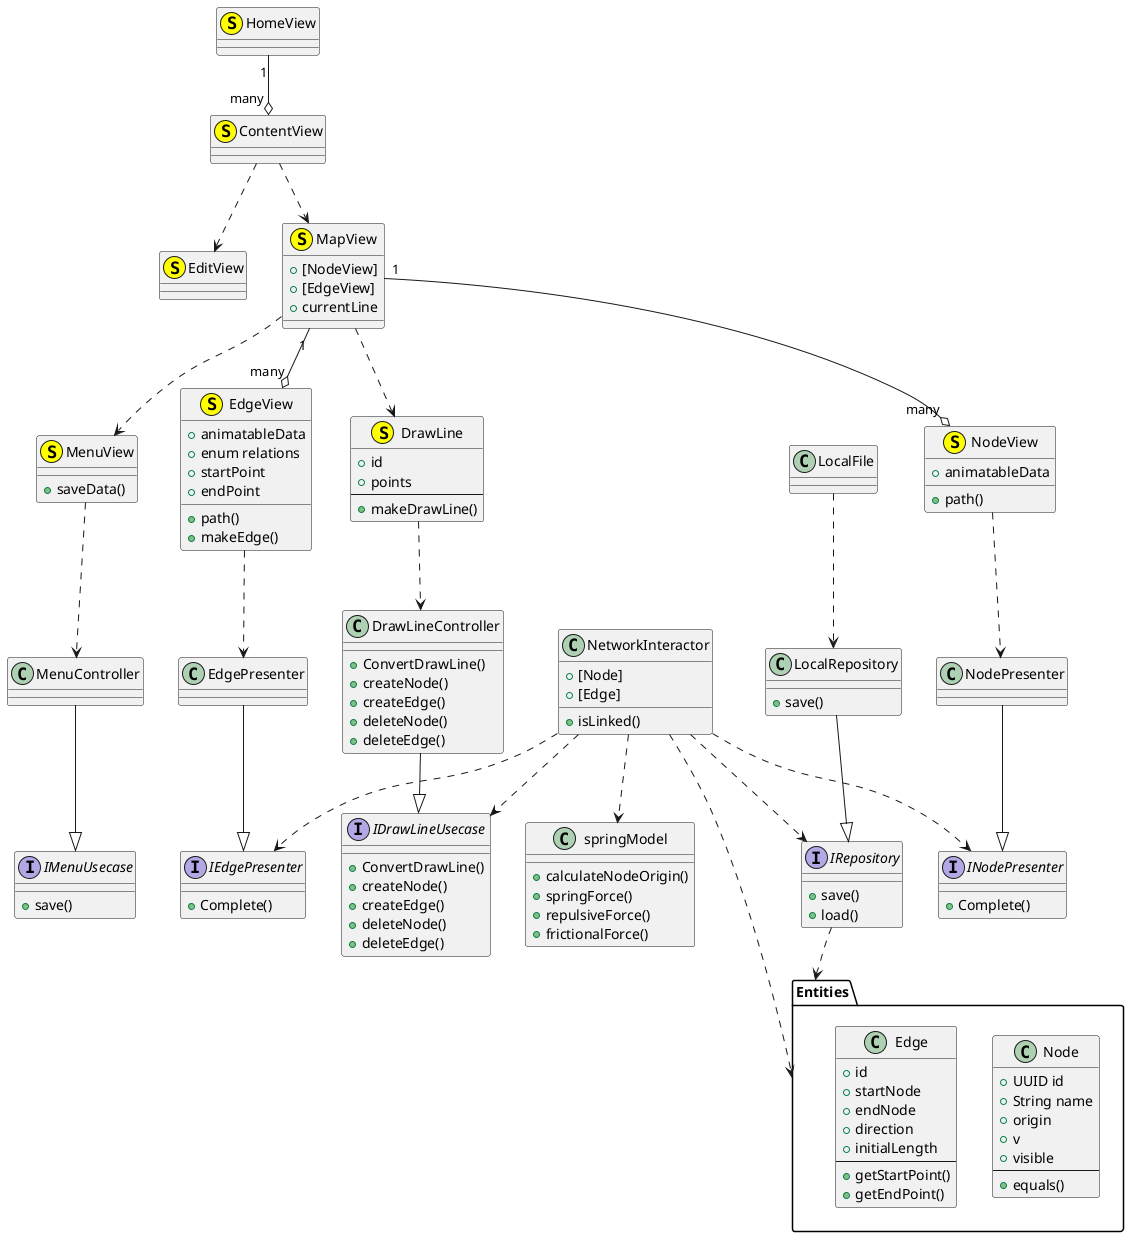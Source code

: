 @startuml

'---------Presentation Layer---------
HomeView "1" --o "many" ContentView
Class HomeView <<S, yellow)>> {

}

ContentView ..> EditView
ContentView ..> MapView
Class ContentView <<S, yellow)>> {

}
Class EditView <<S, yellow)>> {

}

MapView ..> DrawLine
MapView "1" --o "many" NodeView
MapView "1" --o "many" EdgeView
MapView ..> MenuView
DrawLine ..> DrawLineController

Class MapView  <<S, yellow)>> {
    + [NodeView]
    + [EdgeView]
    + currentLine
}
Class DrawLine <<S, yellow)>> {
    + id
    + points
    ---
    + makeDrawLine()
}
Class NodeView <<S, yellow)>>{
    + animatableData
    + path()
}
Class EdgeView <<S, yellow)>>{
    + animatableData
    + enum relations
    + startPoint
    + endPoint
    + path()
    + makeEdge()
}
Class MenuView <<S, yellow)>>{
    + saveData()
}
Class DrawLineController {
    + ConvertDrawLine()
    + createNode()
    + createEdge()
    + deleteNode()
    + deleteEdge()
}

NodeView ..> NodePresenter
EdgeView ..> EdgePresenter
MenuView ..> MenuController

'---------Presentation Layer---------


'---------Presentation Domain Interface---------
NodePresenter --|> INodePresenter
EdgePresenter --|> IEdgePresenter
DrawLineController --|> IDrawLineUsecase
MenuController --|> IMenuUsecase

interface IDrawLineUsecase {
    + ConvertDrawLine()
    + createNode()
    + createEdge()
    + deleteNode()
    + deleteEdge()
}
interface IMenuUsecase {
    + save()
}
interface INodePresenter{
    + Complete()
}
interface IEdgePresenter{
    + Complete()
}

'---------Presentation Domain Interface---------


'---------Domain Layer---------
'NetworkInteractor ..> IMenuUsecase
NetworkInteractor ..> IDrawLineUsecase
NetworkInteractor ..> INodePresenter
NetworkInteractor ..> IEdgePresenter
NetworkInteractor ..> Entities
NetworkInteractor ..> springModel


Class NetworkInteractor {
    + [Node]
    + [Edge]
    + isLinked()
}
Class springModel {
    + calculateNodeOrigin()
    + springForce()
    + repulsiveForce()
    + frictionalForce()
}

package Entities {
    Class Node {
        + UUID id
        + String name
        + origin
        + v
        + visible
        ---
        + equals()
    }
    Class Edge {
        + id
        + startNode
        + endNode
        + direction
        + initialLength
        ---
        + getStartPoint()
        + getEndPoint()
    }
}

'---------Domain Layer---------

'---------Domain Data Interface---------
NetworkInteractor ..> IRepository
IRepository ..> Entities
interface IRepository{
    + save()
    + load()
}
'---------Domain Data Interface---------

'---------Data Layer---------
LocalRepository --|> IRepository

LocalFile ..> LocalRepository
Class LocalRepository {
    + save()
}
'---------Data Layer---------


@enduml
